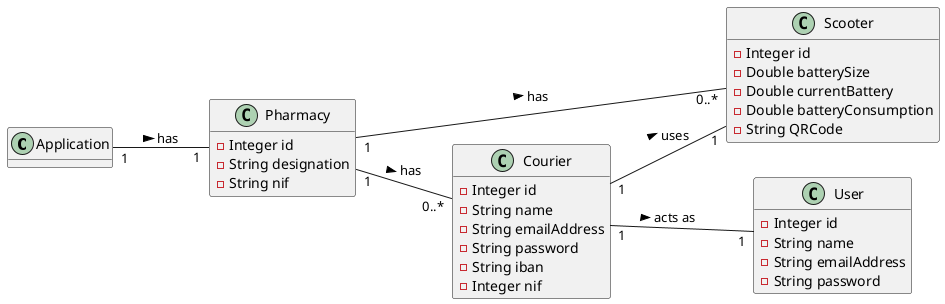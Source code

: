 @startuml
hide methods
left to right direction


class Application {

}
class User {
    -Integer id
    -String name
    -String emailAddress
    -String password
}
class Scooter {
    -Integer id
    -Double batterySize
    -Double currentBattery
    -Double batteryConsumption
    -String QRCode
}

class Courier {
    -Integer id
    -String name
    -String emailAddress
    -String password
    -String iban
    -Integer nif
}

class Pharmacy {
    -Integer id
    -String designation
    -String nif
}


Application "1" -- "1" Pharmacy: has >
Pharmacy "1" -- "0..*" Courier: has >
Pharmacy "1" -- "0..*" Scooter: has >
Courier "1" -- "1" User: acts as >
Courier "1" -- "1" Scooter: uses >
@enduml
